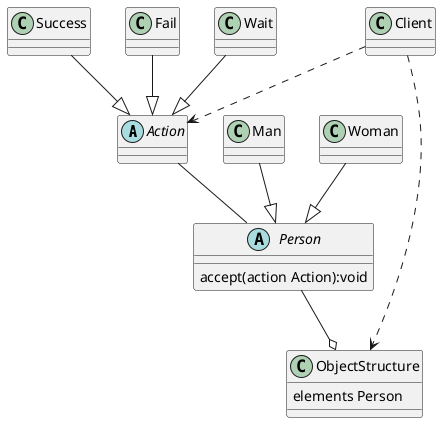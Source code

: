 @startuml

abstract class Action

class Success

class Fail

Success --|> Action
Fail --|> Action

Abstract class Person{
    accept(action Action):void
}

class Man
class Woman
Man --|> Person
Woman --|> Person

Action -- Person

class ObjectStructure{
    elements Person
}

Person --o ObjectStructure

class Wait

Wait --|> Action
class Client
Client ..> Action
Client ..> ObjectStructure
@enduml
